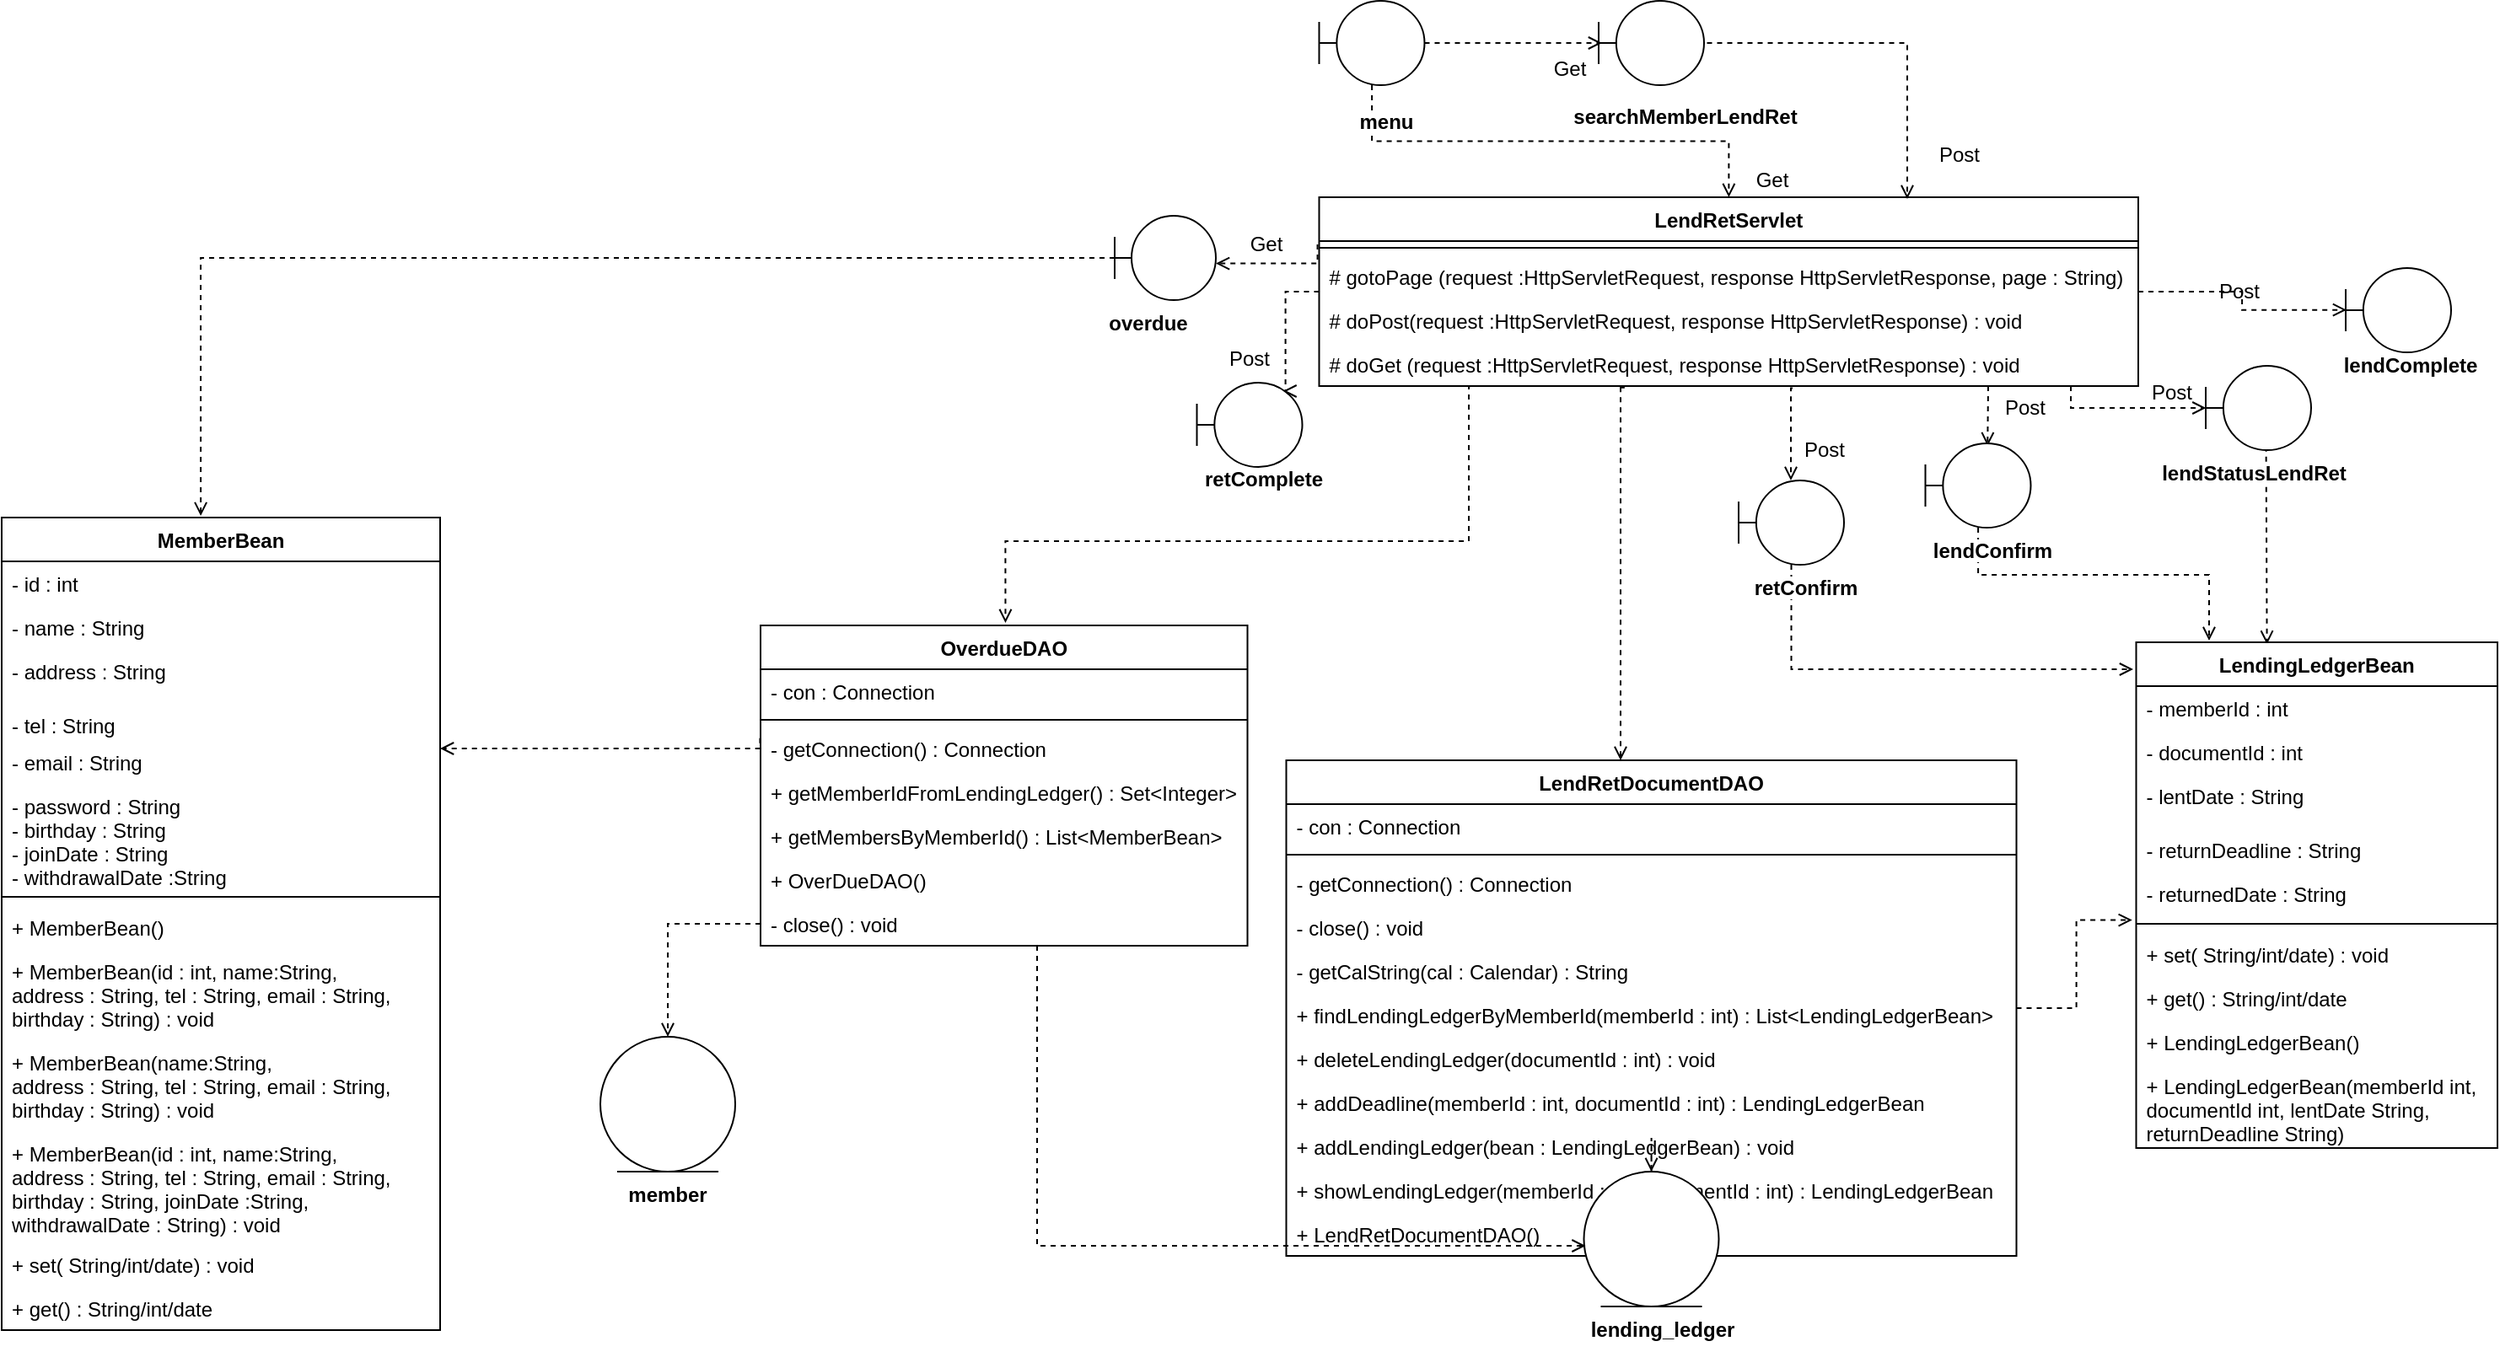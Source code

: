 <mxfile version="14.8.0" type="device"><diagram id="jljUr47RX7gQvEUrJaqU" name="貸出返却延滞"><mxGraphModel dx="1030" dy="465" grid="1" gridSize="10" guides="1" tooltips="1" connect="1" arrows="1" fold="1" page="1" pageScale="1" pageWidth="827" pageHeight="1169" math="0" shadow="0"><root><mxCell id="0"/><mxCell id="1" parent="0"/><mxCell id="2E9_YAQOwB9Cgq9XMtcW-1" style="edgeStyle=orthogonalEdgeStyle;rounded=0;orthogonalLoop=1;jettySize=auto;html=1;dashed=1;endArrow=open;endFill=0;exitX=0.373;exitY=1.033;exitDx=0;exitDy=0;exitPerimeter=0;" parent="1" source="2E9_YAQOwB9Cgq9XMtcW-12" edge="1"><mxGeometry relative="1" as="geometry"><Array as="points"><mxPoint x="1140" y="447"/><mxPoint x="1140" y="650"/></Array><mxPoint x="1140" y="420" as="sourcePoint"/><mxPoint x="1140" y="670" as="targetPoint"/></mxGeometry></mxCell><mxCell id="2E9_YAQOwB9Cgq9XMtcW-2" style="edgeStyle=orthogonalEdgeStyle;rounded=0;orthogonalLoop=1;jettySize=auto;html=1;dashed=1;endArrow=open;endFill=0;entryX=0.003;entryY=0.496;entryDx=0;entryDy=0;entryPerimeter=0;" parent="1" source="2E9_YAQOwB9Cgq9XMtcW-12" edge="1" target="2E9_YAQOwB9Cgq9XMtcW-28"><mxGeometry relative="1" as="geometry"><mxPoint x="1475" y="461" as="targetPoint"/><Array as="points"><mxPoint x="1407" y="461"/><mxPoint x="1487" y="461"/></Array></mxGeometry></mxCell><mxCell id="2E9_YAQOwB9Cgq9XMtcW-3" style="edgeStyle=orthogonalEdgeStyle;rounded=0;orthogonalLoop=1;jettySize=auto;html=1;entryX=0.59;entryY=0.032;entryDx=0;entryDy=0;entryPerimeter=0;dashed=1;endArrow=open;endFill=0;" parent="1" target="2E9_YAQOwB9Cgq9XMtcW-38" edge="1"><mxGeometry relative="1" as="geometry"><mxPoint x="1358" y="448" as="sourcePoint"/></mxGeometry></mxCell><mxCell id="2E9_YAQOwB9Cgq9XMtcW-4" style="edgeStyle=orthogonalEdgeStyle;rounded=0;orthogonalLoop=1;jettySize=auto;html=1;dashed=1;endArrow=open;endFill=0;entryX=0.816;entryY=0.1;entryDx=0;entryDy=0;entryPerimeter=0;" parent="1" source="2E9_YAQOwB9Cgq9XMtcW-9" target="2E9_YAQOwB9Cgq9XMtcW-54" edge="1"><mxGeometry relative="1" as="geometry"><mxPoint x="940" y="450" as="targetPoint"/></mxGeometry></mxCell><mxCell id="2E9_YAQOwB9Cgq9XMtcW-5" style="edgeStyle=orthogonalEdgeStyle;rounded=0;orthogonalLoop=1;jettySize=auto;html=1;exitX=1;exitY=0.5;exitDx=0;exitDy=0;dashed=1;endArrow=open;endFill=0;entryX=0.008;entryY=0.497;entryDx=0;entryDy=0;entryPerimeter=0;" parent="1" source="2E9_YAQOwB9Cgq9XMtcW-9" target="2E9_YAQOwB9Cgq9XMtcW-43" edge="1"><mxGeometry relative="1" as="geometry"><mxPoint x="1519" y="391" as="targetPoint"/></mxGeometry></mxCell><mxCell id="2E9_YAQOwB9Cgq9XMtcW-6" style="edgeStyle=orthogonalEdgeStyle;rounded=0;orthogonalLoop=1;jettySize=auto;html=1;dashed=1;endArrow=open;endFill=0;exitX=0.578;exitY=1.046;exitDx=0;exitDy=0;exitPerimeter=0;" parent="1" source="2E9_YAQOwB9Cgq9XMtcW-12" target="2E9_YAQOwB9Cgq9XMtcW-41" edge="1"><mxGeometry relative="1" as="geometry"><Array as="points"><mxPoint x="1241" y="460"/><mxPoint x="1241" y="460"/></Array></mxGeometry></mxCell><mxCell id="2E9_YAQOwB9Cgq9XMtcW-7" style="edgeStyle=orthogonalEdgeStyle;rounded=0;orthogonalLoop=1;jettySize=auto;html=1;dashed=1;endArrow=open;endFill=0;exitX=-0.002;exitY=0.25;exitDx=0;exitDy=0;exitPerimeter=0;entryX=1;entryY=0.566;entryDx=0;entryDy=0;entryPerimeter=0;" parent="1" source="2E9_YAQOwB9Cgq9XMtcW-9" target="2E9_YAQOwB9Cgq9XMtcW-57" edge="1"><mxGeometry relative="1" as="geometry"><mxPoint x="890" y="375" as="targetPoint"/><Array as="points"><mxPoint x="900" y="375"/></Array></mxGeometry></mxCell><mxCell id="2E9_YAQOwB9Cgq9XMtcW-8" style="edgeStyle=orthogonalEdgeStyle;rounded=0;orthogonalLoop=1;jettySize=auto;html=1;entryX=0.503;entryY=-0.008;entryDx=0;entryDy=0;entryPerimeter=0;dashed=1;endArrow=open;endFill=0;exitX=0.185;exitY=1.005;exitDx=0;exitDy=0;exitPerimeter=0;" parent="1" source="2E9_YAQOwB9Cgq9XMtcW-12" target="2E9_YAQOwB9Cgq9XMtcW-62" edge="1"><mxGeometry relative="1" as="geometry"><Array as="points"><mxPoint x="1050" y="540"/><mxPoint x="775" y="540"/></Array></mxGeometry></mxCell><mxCell id="2E9_YAQOwB9Cgq9XMtcW-9" value="LendRetServlet" style="swimlane;fontStyle=1;align=center;verticalAlign=top;childLayout=stackLayout;horizontal=1;startSize=26;horizontalStack=0;resizeParent=1;resizeParentMax=0;resizeLast=0;collapsible=1;marginBottom=0;labelBackgroundColor=#ffffff;" parent="1" vertex="1"><mxGeometry x="961.25" y="336" width="485.75" height="112" as="geometry"/></mxCell><mxCell id="2E9_YAQOwB9Cgq9XMtcW-10" value="" style="line;strokeWidth=1;fillColor=none;align=left;verticalAlign=middle;spacingTop=-1;spacingLeft=3;spacingRight=3;rotatable=0;labelPosition=right;points=[];portConstraint=eastwest;" parent="2E9_YAQOwB9Cgq9XMtcW-9" vertex="1"><mxGeometry y="26" width="485.75" height="8" as="geometry"/></mxCell><mxCell id="SW2-uecQ67jGsFe4FcFK-11" value="# gotoPage (request :HttpServletRequest, response HttpServletResponse, page : String) : void" style="text;strokeColor=none;fillColor=none;align=left;verticalAlign=top;spacingLeft=4;spacingRight=4;overflow=hidden;rotatable=0;points=[[0,0.5],[1,0.5]];portConstraint=eastwest;" vertex="1" parent="2E9_YAQOwB9Cgq9XMtcW-9"><mxGeometry y="34" width="485.75" height="26" as="geometry"/></mxCell><mxCell id="2E9_YAQOwB9Cgq9XMtcW-11" value="# doPost(request :HttpServletRequest, response HttpServletResponse) : void" style="text;strokeColor=none;fillColor=none;align=left;verticalAlign=top;spacingLeft=4;spacingRight=4;overflow=hidden;rotatable=0;points=[[0,0.5],[1,0.5]];portConstraint=eastwest;" parent="2E9_YAQOwB9Cgq9XMtcW-9" vertex="1"><mxGeometry y="60" width="485.75" height="26" as="geometry"/></mxCell><mxCell id="2E9_YAQOwB9Cgq9XMtcW-12" value="# doGet (request :HttpServletRequest, response HttpServletResponse) : void" style="text;strokeColor=none;fillColor=none;align=left;verticalAlign=top;spacingLeft=4;spacingRight=4;overflow=hidden;rotatable=0;points=[[0,0.5],[1,0.5]];portConstraint=eastwest;" parent="2E9_YAQOwB9Cgq9XMtcW-9" vertex="1"><mxGeometry y="86" width="485.75" height="26" as="geometry"/></mxCell><mxCell id="2E9_YAQOwB9Cgq9XMtcW-13" style="edgeStyle=orthogonalEdgeStyle;rounded=0;orthogonalLoop=1;jettySize=auto;html=1;dashed=1;endArrow=open;endFill=0;exitX=1.028;exitY=0.5;exitDx=0;exitDy=0;exitPerimeter=0;entryX=0.716;entryY=0.009;entryDx=0;entryDy=0;entryPerimeter=0;" parent="1" source="2E9_YAQOwB9Cgq9XMtcW-14" edge="1" target="2E9_YAQOwB9Cgq9XMtcW-9"><mxGeometry relative="1" as="geometry"><mxPoint x="1310" y="359" as="targetPoint"/><Array as="points"><mxPoint x="1310" y="245"/></Array></mxGeometry></mxCell><mxCell id="2E9_YAQOwB9Cgq9XMtcW-14" value="" style="shape=umlBoundary;whiteSpace=wrap;html=1;labelBackgroundColor=#ffffff;" parent="1" vertex="1"><mxGeometry x="1127" y="219.5" width="62.5" height="50" as="geometry"/></mxCell><mxCell id="2E9_YAQOwB9Cgq9XMtcW-15" style="edgeStyle=orthogonalEdgeStyle;rounded=0;orthogonalLoop=1;jettySize=auto;html=1;entryX=-0.011;entryY=1.106;entryDx=0;entryDy=0;entryPerimeter=0;dashed=1;endArrow=open;endFill=0;" parent="1" source="2E9_YAQOwB9Cgq9XMtcW-17" target="2E9_YAQOwB9Cgq9XMtcW-50" edge="1"><mxGeometry relative="1" as="geometry"/></mxCell><mxCell id="2E9_YAQOwB9Cgq9XMtcW-16" style="edgeStyle=orthogonalEdgeStyle;rounded=0;orthogonalLoop=1;jettySize=auto;html=1;dashed=1;endArrow=open;endFill=0;" parent="1" source="2E9_YAQOwB9Cgq9XMtcW-17" target="2E9_YAQOwB9Cgq9XMtcW-25" edge="1"><mxGeometry relative="1" as="geometry"/></mxCell><mxCell id="2E9_YAQOwB9Cgq9XMtcW-17" value="LendRetDocumentDAO" style="swimlane;fontStyle=1;align=center;verticalAlign=top;childLayout=stackLayout;horizontal=1;startSize=26;horizontalStack=0;resizeParent=1;resizeParentMax=0;resizeLast=0;collapsible=1;marginBottom=0;labelBackgroundColor=#ffffff;" parent="1" vertex="1"><mxGeometry x="941.75" y="670" width="433" height="294" as="geometry"/></mxCell><mxCell id="2E9_YAQOwB9Cgq9XMtcW-18" value="- con : Connection " style="text;strokeColor=none;fillColor=none;align=left;verticalAlign=top;spacingLeft=4;spacingRight=4;overflow=hidden;rotatable=0;points=[[0,0.5],[1,0.5]];portConstraint=eastwest;" parent="2E9_YAQOwB9Cgq9XMtcW-17" vertex="1"><mxGeometry y="26" width="433" height="26" as="geometry"/></mxCell><mxCell id="2E9_YAQOwB9Cgq9XMtcW-19" value="" style="line;strokeWidth=1;fillColor=none;align=left;verticalAlign=middle;spacingTop=-1;spacingLeft=3;spacingRight=3;rotatable=0;labelPosition=right;points=[];portConstraint=eastwest;" parent="2E9_YAQOwB9Cgq9XMtcW-17" vertex="1"><mxGeometry y="52" width="433" height="8" as="geometry"/></mxCell><mxCell id="2E9_YAQOwB9Cgq9XMtcW-20" value="- getConnection() : Connection" style="text;strokeColor=none;fillColor=none;align=left;verticalAlign=top;spacingLeft=4;spacingRight=4;overflow=hidden;rotatable=0;points=[[0,0.5],[1,0.5]];portConstraint=eastwest;" parent="2E9_YAQOwB9Cgq9XMtcW-17" vertex="1"><mxGeometry y="60" width="433" height="26" as="geometry"/></mxCell><mxCell id="SW2-uecQ67jGsFe4FcFK-9" value="- close() : void" style="text;strokeColor=none;fillColor=none;align=left;verticalAlign=top;spacingLeft=4;spacingRight=4;overflow=hidden;rotatable=0;points=[[0,0.5],[1,0.5]];portConstraint=eastwest;" vertex="1" parent="2E9_YAQOwB9Cgq9XMtcW-17"><mxGeometry y="86" width="433" height="26" as="geometry"/></mxCell><mxCell id="SW2-uecQ67jGsFe4FcFK-10" value="- getCalString(cal : Calendar) : String" style="text;strokeColor=none;fillColor=none;align=left;verticalAlign=top;spacingLeft=4;spacingRight=4;overflow=hidden;rotatable=0;points=[[0,0.5],[1,0.5]];portConstraint=eastwest;" vertex="1" parent="2E9_YAQOwB9Cgq9XMtcW-17"><mxGeometry y="112" width="433" height="26" as="geometry"/></mxCell><mxCell id="2E9_YAQOwB9Cgq9XMtcW-21" value="+ findLendingLedgerByMemberId(memberId : int) : List&lt;LendingLedgerBean&gt;" style="text;strokeColor=none;fillColor=none;align=left;verticalAlign=top;spacingLeft=4;spacingRight=4;overflow=hidden;rotatable=0;points=[[0,0.5],[1,0.5]];portConstraint=eastwest;" parent="2E9_YAQOwB9Cgq9XMtcW-17" vertex="1"><mxGeometry y="138" width="433" height="26" as="geometry"/></mxCell><mxCell id="2E9_YAQOwB9Cgq9XMtcW-22" value="+ deleteLendingLedger(documentId : int) : void" style="text;strokeColor=none;fillColor=none;align=left;verticalAlign=top;spacingLeft=4;spacingRight=4;overflow=hidden;rotatable=0;points=[[0,0.5],[1,0.5]];portConstraint=eastwest;" parent="2E9_YAQOwB9Cgq9XMtcW-17" vertex="1"><mxGeometry y="164" width="433" height="26" as="geometry"/></mxCell><mxCell id="SW2-uecQ67jGsFe4FcFK-7" value="+ addDeadline(memberId : int, documentId : int) : LendingLedgerBean" style="text;strokeColor=none;fillColor=none;align=left;verticalAlign=top;spacingLeft=4;spacingRight=4;overflow=hidden;rotatable=0;points=[[0,0.5],[1,0.5]];portConstraint=eastwest;" vertex="1" parent="2E9_YAQOwB9Cgq9XMtcW-17"><mxGeometry y="190" width="433" height="26" as="geometry"/></mxCell><mxCell id="2E9_YAQOwB9Cgq9XMtcW-23" value="+ addLendingLedger(bean : LendingLedgerBean) : void" style="text;strokeColor=none;fillColor=none;align=left;verticalAlign=top;spacingLeft=4;spacingRight=4;overflow=hidden;rotatable=0;points=[[0,0.5],[1,0.5]];portConstraint=eastwest;" parent="2E9_YAQOwB9Cgq9XMtcW-17" vertex="1"><mxGeometry y="216" width="433" height="26" as="geometry"/></mxCell><mxCell id="SW2-uecQ67jGsFe4FcFK-8" value="+ showLendingLedger(memberId : int, documentId : int) : LendingLedgerBean" style="text;strokeColor=none;fillColor=none;align=left;verticalAlign=top;spacingLeft=4;spacingRight=4;overflow=hidden;rotatable=0;points=[[0,0.5],[1,0.5]];portConstraint=eastwest;" vertex="1" parent="2E9_YAQOwB9Cgq9XMtcW-17"><mxGeometry y="242" width="433" height="26" as="geometry"/></mxCell><mxCell id="2E9_YAQOwB9Cgq9XMtcW-24" value="+ LendRetDocumentDAO()" style="text;strokeColor=none;fillColor=none;align=left;verticalAlign=top;spacingLeft=4;spacingRight=4;overflow=hidden;rotatable=0;points=[[0,0.5],[1,0.5]];portConstraint=eastwest;" parent="2E9_YAQOwB9Cgq9XMtcW-17" vertex="1"><mxGeometry y="268" width="433" height="26" as="geometry"/></mxCell><mxCell id="2E9_YAQOwB9Cgq9XMtcW-25" value="" style="ellipse;shape=umlEntity;whiteSpace=wrap;html=1;labelBackgroundColor=#ffffff;" parent="1" vertex="1"><mxGeometry x="1118.25" y="914" width="80" height="80" as="geometry"/></mxCell><mxCell id="2E9_YAQOwB9Cgq9XMtcW-26" value="searchMemberLendRet" style="text;align=center;fontStyle=1;verticalAlign=middle;spacingLeft=3;spacingRight=3;strokeColor=none;rotatable=0;points=[[0,0.5],[1,0.5]];portConstraint=eastwest;labelBackgroundColor=#ffffff;" parent="1" vertex="1"><mxGeometry x="1110" y="274.5" width="137" height="26" as="geometry"/></mxCell><mxCell id="2E9_YAQOwB9Cgq9XMtcW-27" style="edgeStyle=orthogonalEdgeStyle;rounded=0;orthogonalLoop=1;jettySize=auto;html=1;entryX=0.362;entryY=0.004;entryDx=0;entryDy=0;entryPerimeter=0;dashed=1;endArrow=open;endFill=0;exitX=0.572;exitY=1.003;exitDx=0;exitDy=0;exitPerimeter=0;" parent="1" source="2E9_YAQOwB9Cgq9XMtcW-28" target="2E9_YAQOwB9Cgq9XMtcW-45" edge="1"><mxGeometry relative="1" as="geometry"><Array as="points"><mxPoint x="1523" y="485"/><mxPoint x="1523" y="485"/></Array></mxGeometry></mxCell><mxCell id="2E9_YAQOwB9Cgq9XMtcW-28" value="" style="shape=umlBoundary;whiteSpace=wrap;html=1;labelBackgroundColor=#ffffff;" parent="1" vertex="1"><mxGeometry x="1487" y="436" width="62.5" height="50" as="geometry"/></mxCell><mxCell id="2E9_YAQOwB9Cgq9XMtcW-29" value="lendStatusLendRet" style="text;align=center;fontStyle=1;verticalAlign=middle;spacingLeft=3;spacingRight=3;strokeColor=none;rotatable=0;points=[[0,0.5],[1,0.5]];portConstraint=eastwest;labelBackgroundColor=#ffffff;" parent="1" vertex="1"><mxGeometry x="1475.75" y="486" width="80" height="26" as="geometry"/></mxCell><mxCell id="2E9_YAQOwB9Cgq9XMtcW-30" value="lending_ledger" style="text;align=center;fontStyle=1;verticalAlign=middle;spacingLeft=3;spacingRight=3;strokeColor=none;rotatable=0;points=[[0,0.5],[1,0.5]];portConstraint=eastwest;labelBackgroundColor=#ffffff;" parent="1" vertex="1"><mxGeometry x="1110" y="994" width="110" height="26" as="geometry"/></mxCell><mxCell id="2E9_YAQOwB9Cgq9XMtcW-31" value="" style="ellipse;shape=umlEntity;whiteSpace=wrap;html=1;labelBackgroundColor=#ffffff;" parent="1" vertex="1"><mxGeometry x="535" y="834" width="80" height="80" as="geometry"/></mxCell><mxCell id="2E9_YAQOwB9Cgq9XMtcW-32" value="member" style="text;align=center;fontStyle=1;verticalAlign=middle;spacingLeft=3;spacingRight=3;strokeColor=none;rotatable=0;points=[[0,0.5],[1,0.5]];portConstraint=eastwest;labelBackgroundColor=#ffffff;" parent="1" vertex="1"><mxGeometry x="520" y="914" width="110" height="26" as="geometry"/></mxCell><mxCell id="2E9_YAQOwB9Cgq9XMtcW-33" value="" style="edgeStyle=orthogonalEdgeStyle;rounded=0;orthogonalLoop=1;jettySize=auto;html=1;dashed=1;endArrow=open;endFill=0;" parent="1" source="2E9_YAQOwB9Cgq9XMtcW-35" target="2E9_YAQOwB9Cgq9XMtcW-9" edge="1"><mxGeometry relative="1" as="geometry"><mxPoint x="906" y="287" as="targetPoint"/></mxGeometry></mxCell><mxCell id="2E9_YAQOwB9Cgq9XMtcW-34" style="edgeStyle=orthogonalEdgeStyle;rounded=0;orthogonalLoop=1;jettySize=auto;html=1;entryX=0.032;entryY=0.5;entryDx=0;entryDy=0;entryPerimeter=0;dashed=1;endArrow=open;endFill=0;" parent="1" source="2E9_YAQOwB9Cgq9XMtcW-35" target="2E9_YAQOwB9Cgq9XMtcW-14" edge="1"><mxGeometry relative="1" as="geometry"/></mxCell><mxCell id="2E9_YAQOwB9Cgq9XMtcW-35" value="" style="shape=umlBoundary;whiteSpace=wrap;html=1;labelBackgroundColor=#ffffff;" parent="1" vertex="1"><mxGeometry x="961.25" y="219.5" width="62.5" height="50" as="geometry"/></mxCell><mxCell id="2E9_YAQOwB9Cgq9XMtcW-36" value="menu" style="text;align=center;fontStyle=1;verticalAlign=middle;spacingLeft=3;spacingRight=3;strokeColor=none;rotatable=0;points=[[0,0.5],[1,0.5]];portConstraint=eastwest;labelBackgroundColor=#ffffff;" parent="1" vertex="1"><mxGeometry x="961.25" y="277.5" width="80" height="26" as="geometry"/></mxCell><mxCell id="2E9_YAQOwB9Cgq9XMtcW-37" style="edgeStyle=orthogonalEdgeStyle;rounded=0;orthogonalLoop=1;jettySize=auto;html=1;dashed=1;endArrow=open;endFill=0;" parent="1" source="2E9_YAQOwB9Cgq9XMtcW-38" edge="1"><mxGeometry relative="1" as="geometry"><Array as="points"><mxPoint x="1352" y="560"/><mxPoint x="1489" y="560"/></Array><mxPoint x="1489" y="599" as="targetPoint"/></mxGeometry></mxCell><mxCell id="2E9_YAQOwB9Cgq9XMtcW-38" value="" style="shape=umlBoundary;whiteSpace=wrap;html=1;labelBackgroundColor=#ffffff;" parent="1" vertex="1"><mxGeometry x="1320.75" y="482" width="62.5" height="50" as="geometry"/></mxCell><mxCell id="2E9_YAQOwB9Cgq9XMtcW-39" value="lendConfirm" style="text;align=center;fontStyle=1;verticalAlign=middle;spacingLeft=3;spacingRight=3;strokeColor=none;rotatable=0;points=[[0,0.5],[1,0.5]];portConstraint=eastwest;labelBackgroundColor=#ffffff;" parent="1" vertex="1"><mxGeometry x="1275.75" y="532" width="170" height="26" as="geometry"/></mxCell><mxCell id="2E9_YAQOwB9Cgq9XMtcW-40" style="edgeStyle=orthogonalEdgeStyle;rounded=0;orthogonalLoop=1;jettySize=auto;html=1;dashed=1;endArrow=open;endFill=0;" parent="1" source="2E9_YAQOwB9Cgq9XMtcW-41" edge="1"><mxGeometry relative="1" as="geometry"><Array as="points"><mxPoint x="1241" y="616"/></Array><mxPoint x="1444" y="616" as="targetPoint"/></mxGeometry></mxCell><mxCell id="2E9_YAQOwB9Cgq9XMtcW-41" value="" style="shape=umlBoundary;whiteSpace=wrap;html=1;labelBackgroundColor=#ffffff;" parent="1" vertex="1"><mxGeometry x="1210" y="504" width="62.5" height="50" as="geometry"/></mxCell><mxCell id="2E9_YAQOwB9Cgq9XMtcW-42" value="retConfirm" style="text;align=center;fontStyle=1;verticalAlign=middle;spacingLeft=3;spacingRight=3;strokeColor=none;rotatable=0;points=[[0,0.5],[1,0.5]];portConstraint=eastwest;labelBackgroundColor=#ffffff;" parent="1" vertex="1"><mxGeometry x="1210" y="554" width="80" height="26" as="geometry"/></mxCell><mxCell id="2E9_YAQOwB9Cgq9XMtcW-43" value="" style="shape=umlBoundary;whiteSpace=wrap;html=1;labelBackgroundColor=#ffffff;" parent="1" vertex="1"><mxGeometry x="1570" y="378" width="62.5" height="50" as="geometry"/></mxCell><mxCell id="2E9_YAQOwB9Cgq9XMtcW-44" value="lendComplete" style="text;align=center;fontStyle=1;verticalAlign=middle;spacingLeft=3;spacingRight=3;strokeColor=none;rotatable=0;points=[[0,0.5],[1,0.5]];portConstraint=eastwest;labelBackgroundColor=#ffffff;" parent="1" vertex="1"><mxGeometry x="1560" y="422" width="97" height="26" as="geometry"/></mxCell><mxCell id="2E9_YAQOwB9Cgq9XMtcW-45" value="LendingLedgerBean" style="swimlane;fontStyle=1;align=center;verticalAlign=top;childLayout=stackLayout;horizontal=1;startSize=26;horizontalStack=0;resizeParent=1;resizeParentMax=0;resizeLast=0;collapsible=1;marginBottom=0;labelBackgroundColor=#ffffff;" parent="1" vertex="1"><mxGeometry x="1445.75" y="600" width="214.25" height="300" as="geometry"/></mxCell><mxCell id="2E9_YAQOwB9Cgq9XMtcW-46" value="- memberId : int" style="text;strokeColor=none;fillColor=none;align=left;verticalAlign=top;spacingLeft=4;spacingRight=4;overflow=hidden;rotatable=0;points=[[0,0.5],[1,0.5]];portConstraint=eastwest;" parent="2E9_YAQOwB9Cgq9XMtcW-45" vertex="1"><mxGeometry y="26" width="214.25" height="26" as="geometry"/></mxCell><mxCell id="2E9_YAQOwB9Cgq9XMtcW-47" value="- documentId : int" style="text;strokeColor=none;fillColor=none;align=left;verticalAlign=top;spacingLeft=4;spacingRight=4;overflow=hidden;rotatable=0;points=[[0,0.5],[1,0.5]];portConstraint=eastwest;" parent="2E9_YAQOwB9Cgq9XMtcW-45" vertex="1"><mxGeometry y="52" width="214.25" height="26" as="geometry"/></mxCell><mxCell id="2E9_YAQOwB9Cgq9XMtcW-48" value="- lentDate : String" style="text;strokeColor=none;fillColor=none;align=left;verticalAlign=top;spacingLeft=4;spacingRight=4;overflow=hidden;rotatable=0;points=[[0,0.5],[1,0.5]];portConstraint=eastwest;" parent="2E9_YAQOwB9Cgq9XMtcW-45" vertex="1"><mxGeometry y="78" width="214.25" height="32" as="geometry"/></mxCell><mxCell id="2E9_YAQOwB9Cgq9XMtcW-49" value="- returnDeadline : String" style="text;strokeColor=none;fillColor=none;align=left;verticalAlign=top;spacingLeft=4;spacingRight=4;overflow=hidden;rotatable=0;points=[[0,0.5],[1,0.5]];portConstraint=eastwest;" parent="2E9_YAQOwB9Cgq9XMtcW-45" vertex="1"><mxGeometry y="110" width="214.25" height="26" as="geometry"/></mxCell><mxCell id="2E9_YAQOwB9Cgq9XMtcW-50" value="- returnedDate : String" style="text;strokeColor=none;fillColor=none;align=left;verticalAlign=top;spacingLeft=4;spacingRight=4;overflow=hidden;rotatable=0;points=[[0,0.5],[1,0.5]];portConstraint=eastwest;" parent="2E9_YAQOwB9Cgq9XMtcW-45" vertex="1"><mxGeometry y="136" width="214.25" height="26" as="geometry"/></mxCell><mxCell id="2E9_YAQOwB9Cgq9XMtcW-51" value="" style="line;strokeWidth=1;fillColor=none;align=left;verticalAlign=middle;spacingTop=-1;spacingLeft=3;spacingRight=3;rotatable=0;labelPosition=right;points=[];portConstraint=eastwest;" parent="2E9_YAQOwB9Cgq9XMtcW-45" vertex="1"><mxGeometry y="162" width="214.25" height="10" as="geometry"/></mxCell><mxCell id="2E9_YAQOwB9Cgq9XMtcW-52" value="+ set( String/int/date) : void" style="text;strokeColor=none;fillColor=none;align=left;verticalAlign=top;spacingLeft=4;spacingRight=4;overflow=hidden;rotatable=0;points=[[0,0.5],[1,0.5]];portConstraint=eastwest;" parent="2E9_YAQOwB9Cgq9XMtcW-45" vertex="1"><mxGeometry y="172" width="214.25" height="26" as="geometry"/></mxCell><mxCell id="2E9_YAQOwB9Cgq9XMtcW-53" value="+ get() : String/int/date" style="text;strokeColor=none;fillColor=none;align=left;verticalAlign=top;spacingLeft=4;spacingRight=4;overflow=hidden;rotatable=0;points=[[0,0.5],[1,0.5]];portConstraint=eastwest;" parent="2E9_YAQOwB9Cgq9XMtcW-45" vertex="1"><mxGeometry y="198" width="214.25" height="26" as="geometry"/></mxCell><mxCell id="SW2-uecQ67jGsFe4FcFK-4" value="+ LendingLedgerBean()" style="text;strokeColor=none;fillColor=none;align=left;verticalAlign=top;spacingLeft=4;spacingRight=4;overflow=hidden;rotatable=0;points=[[0,0.5],[1,0.5]];portConstraint=eastwest;" vertex="1" parent="2E9_YAQOwB9Cgq9XMtcW-45"><mxGeometry y="224" width="214.25" height="26" as="geometry"/></mxCell><mxCell id="SW2-uecQ67jGsFe4FcFK-5" value="+ LendingLedgerBean(memberId int,&#10;documentId int, lentDate String, &#10;returnDeadline String)" style="text;strokeColor=none;fillColor=none;align=left;verticalAlign=top;spacingLeft=4;spacingRight=4;overflow=hidden;rotatable=0;points=[[0,0.5],[1,0.5]];portConstraint=eastwest;" vertex="1" parent="2E9_YAQOwB9Cgq9XMtcW-45"><mxGeometry y="250" width="214.25" height="50" as="geometry"/></mxCell><mxCell id="2E9_YAQOwB9Cgq9XMtcW-54" value="" style="shape=umlBoundary;whiteSpace=wrap;html=1;labelBackgroundColor=#ffffff;" parent="1" vertex="1"><mxGeometry x="888.75" y="446" width="62.5" height="50" as="geometry"/></mxCell><mxCell id="2E9_YAQOwB9Cgq9XMtcW-55" value="retComplete" style="text;align=center;fontStyle=1;verticalAlign=middle;spacingLeft=3;spacingRight=3;strokeColor=none;rotatable=0;points=[[0,0.5],[1,0.5]];portConstraint=eastwest;labelBackgroundColor=#ffffff;" parent="1" vertex="1"><mxGeometry x="880" y="493" width="97" height="19" as="geometry"/></mxCell><mxCell id="2E9_YAQOwB9Cgq9XMtcW-56" style="edgeStyle=orthogonalEdgeStyle;rounded=0;orthogonalLoop=1;jettySize=auto;html=1;dashed=1;endArrow=open;endFill=0;entryX=0.454;entryY=-0.002;entryDx=0;entryDy=0;entryPerimeter=0;" parent="1" source="2E9_YAQOwB9Cgq9XMtcW-57" target="2E9_YAQOwB9Cgq9XMtcW-69" edge="1"><mxGeometry relative="1" as="geometry"><mxPoint x="455.0" y="540" as="targetPoint"/></mxGeometry></mxCell><mxCell id="2E9_YAQOwB9Cgq9XMtcW-57" value="" style="shape=umlBoundary;whiteSpace=wrap;html=1;labelBackgroundColor=#ffffff;" parent="1" vertex="1"><mxGeometry x="840" y="347" width="60" height="50" as="geometry"/></mxCell><mxCell id="2E9_YAQOwB9Cgq9XMtcW-58" value="overdue" style="text;align=center;fontStyle=1;verticalAlign=middle;spacingLeft=3;spacingRight=3;strokeColor=none;rotatable=0;points=[[0,0.5],[1,0.5]];portConstraint=eastwest;labelBackgroundColor=#ffffff;" parent="1" vertex="1"><mxGeometry x="820" y="397" width="80" height="26" as="geometry"/></mxCell><mxCell id="2E9_YAQOwB9Cgq9XMtcW-59" style="edgeStyle=orthogonalEdgeStyle;rounded=0;orthogonalLoop=1;jettySize=auto;html=1;entryX=0.013;entryY=0.55;entryDx=0;entryDy=0;entryPerimeter=0;dashed=1;endArrow=open;endFill=0;" parent="1" source="2E9_YAQOwB9Cgq9XMtcW-62" target="2E9_YAQOwB9Cgq9XMtcW-25" edge="1"><mxGeometry relative="1" as="geometry"><Array as="points"><mxPoint x="794" y="958"/></Array></mxGeometry></mxCell><mxCell id="2E9_YAQOwB9Cgq9XMtcW-60" style="edgeStyle=orthogonalEdgeStyle;rounded=0;orthogonalLoop=1;jettySize=auto;html=1;dashed=1;endArrow=open;endFill=0;exitX=-0.001;exitY=0.264;exitDx=0;exitDy=0;exitPerimeter=0;" parent="1" source="2E9_YAQOwB9Cgq9XMtcW-65" target="2E9_YAQOwB9Cgq9XMtcW-74" edge="1"><mxGeometry relative="1" as="geometry"><mxPoint x="535.64" y="662.606" as="targetPoint"/><Array as="points"><mxPoint x="630" y="663"/></Array></mxGeometry></mxCell><mxCell id="2E9_YAQOwB9Cgq9XMtcW-61" style="edgeStyle=orthogonalEdgeStyle;rounded=0;orthogonalLoop=1;jettySize=auto;html=1;dashed=1;endArrow=open;endFill=0;exitX=0;exitY=0.5;exitDx=0;exitDy=0;" parent="1" source="SW2-uecQ67jGsFe4FcFK-6" target="2E9_YAQOwB9Cgq9XMtcW-31" edge="1"><mxGeometry relative="1" as="geometry"/></mxCell><mxCell id="2E9_YAQOwB9Cgq9XMtcW-62" value="OverdueDAO" style="swimlane;fontStyle=1;align=center;verticalAlign=top;childLayout=stackLayout;horizontal=1;startSize=26;horizontalStack=0;resizeParent=1;resizeParentMax=0;resizeLast=0;collapsible=1;marginBottom=0;labelBackgroundColor=#ffffff;" parent="1" vertex="1"><mxGeometry x="630" y="590" width="288.75" height="190" as="geometry"/></mxCell><mxCell id="2E9_YAQOwB9Cgq9XMtcW-63" value="- con : Connection " style="text;strokeColor=none;fillColor=none;align=left;verticalAlign=top;spacingLeft=4;spacingRight=4;overflow=hidden;rotatable=0;points=[[0,0.5],[1,0.5]];portConstraint=eastwest;" parent="2E9_YAQOwB9Cgq9XMtcW-62" vertex="1"><mxGeometry y="26" width="288.75" height="26" as="geometry"/></mxCell><mxCell id="2E9_YAQOwB9Cgq9XMtcW-64" value="" style="line;strokeWidth=1;fillColor=none;align=left;verticalAlign=middle;spacingTop=-1;spacingLeft=3;spacingRight=3;rotatable=0;labelPosition=right;points=[];portConstraint=eastwest;" parent="2E9_YAQOwB9Cgq9XMtcW-62" vertex="1"><mxGeometry y="52" width="288.75" height="8" as="geometry"/></mxCell><mxCell id="2E9_YAQOwB9Cgq9XMtcW-65" value="- getConnection() : Connection" style="text;strokeColor=none;fillColor=none;align=left;verticalAlign=top;spacingLeft=4;spacingRight=4;overflow=hidden;rotatable=0;points=[[0,0.5],[1,0.5]];portConstraint=eastwest;" parent="2E9_YAQOwB9Cgq9XMtcW-62" vertex="1"><mxGeometry y="60" width="288.75" height="26" as="geometry"/></mxCell><mxCell id="2E9_YAQOwB9Cgq9XMtcW-66" value="+ getMemberIdFromLendingLedger() : Set&lt;Integer&gt;" style="text;strokeColor=none;fillColor=none;align=left;verticalAlign=top;spacingLeft=4;spacingRight=4;overflow=hidden;rotatable=0;points=[[0,0.5],[1,0.5]];portConstraint=eastwest;" parent="2E9_YAQOwB9Cgq9XMtcW-62" vertex="1"><mxGeometry y="86" width="288.75" height="26" as="geometry"/></mxCell><mxCell id="2E9_YAQOwB9Cgq9XMtcW-67" value="+ getMembersByMemberId() : List&lt;MemberBean&gt;" style="text;strokeColor=none;fillColor=none;align=left;verticalAlign=top;spacingLeft=4;spacingRight=4;overflow=hidden;rotatable=0;points=[[0,0.5],[1,0.5]];portConstraint=eastwest;" parent="2E9_YAQOwB9Cgq9XMtcW-62" vertex="1"><mxGeometry y="112" width="288.75" height="26" as="geometry"/></mxCell><mxCell id="2E9_YAQOwB9Cgq9XMtcW-68" value="+ OverDueDAO()" style="text;strokeColor=none;fillColor=none;align=left;verticalAlign=top;spacingLeft=4;spacingRight=4;overflow=hidden;rotatable=0;points=[[0,0.5],[1,0.5]];portConstraint=eastwest;" parent="2E9_YAQOwB9Cgq9XMtcW-62" vertex="1"><mxGeometry y="138" width="288.75" height="26" as="geometry"/></mxCell><mxCell id="SW2-uecQ67jGsFe4FcFK-6" value="- close() : void" style="text;strokeColor=none;fillColor=none;align=left;verticalAlign=top;spacingLeft=4;spacingRight=4;overflow=hidden;rotatable=0;points=[[0,0.5],[1,0.5]];portConstraint=eastwest;" vertex="1" parent="2E9_YAQOwB9Cgq9XMtcW-62"><mxGeometry y="164" width="288.75" height="26" as="geometry"/></mxCell><mxCell id="2E9_YAQOwB9Cgq9XMtcW-69" value="MemberBean" style="swimlane;fontStyle=1;align=center;verticalAlign=top;childLayout=stackLayout;horizontal=1;startSize=26;horizontalStack=0;resizeParent=1;resizeParentMax=0;resizeLast=0;collapsible=1;marginBottom=0;labelBackgroundColor=#ffffff;" parent="1" vertex="1"><mxGeometry x="180" y="526" width="260" height="482" as="geometry"/></mxCell><mxCell id="2E9_YAQOwB9Cgq9XMtcW-70" value="- id : int" style="text;strokeColor=none;fillColor=none;align=left;verticalAlign=top;spacingLeft=4;spacingRight=4;overflow=hidden;rotatable=0;points=[[0,0.5],[1,0.5]];portConstraint=eastwest;" parent="2E9_YAQOwB9Cgq9XMtcW-69" vertex="1"><mxGeometry y="26" width="260" height="26" as="geometry"/></mxCell><mxCell id="2E9_YAQOwB9Cgq9XMtcW-71" value="- name : String" style="text;strokeColor=none;fillColor=none;align=left;verticalAlign=top;spacingLeft=4;spacingRight=4;overflow=hidden;rotatable=0;points=[[0,0.5],[1,0.5]];portConstraint=eastwest;" parent="2E9_YAQOwB9Cgq9XMtcW-69" vertex="1"><mxGeometry y="52" width="260" height="26" as="geometry"/></mxCell><mxCell id="2E9_YAQOwB9Cgq9XMtcW-72" value="- address : String" style="text;strokeColor=none;fillColor=none;align=left;verticalAlign=top;spacingLeft=4;spacingRight=4;overflow=hidden;rotatable=0;points=[[0,0.5],[1,0.5]];portConstraint=eastwest;" parent="2E9_YAQOwB9Cgq9XMtcW-69" vertex="1"><mxGeometry y="78" width="260" height="32" as="geometry"/></mxCell><mxCell id="2E9_YAQOwB9Cgq9XMtcW-73" value="- tel : String" style="text;strokeColor=none;fillColor=none;align=left;verticalAlign=top;spacingLeft=4;spacingRight=4;overflow=hidden;rotatable=0;points=[[0,0.5],[1,0.5]];portConstraint=eastwest;" parent="2E9_YAQOwB9Cgq9XMtcW-69" vertex="1"><mxGeometry y="110" width="260" height="22" as="geometry"/></mxCell><mxCell id="2E9_YAQOwB9Cgq9XMtcW-74" value="- email : String" style="text;strokeColor=none;fillColor=none;align=left;verticalAlign=top;spacingLeft=4;spacingRight=4;overflow=hidden;rotatable=0;points=[[0,0.5],[1,0.5]];portConstraint=eastwest;" parent="2E9_YAQOwB9Cgq9XMtcW-69" vertex="1"><mxGeometry y="132" width="260" height="26" as="geometry"/></mxCell><mxCell id="2E9_YAQOwB9Cgq9XMtcW-75" value="- password : String&#10;- birthday : String&#10;- joinDate : String&#10;- withdrawalDate :String" style="text;strokeColor=none;fillColor=none;align=left;verticalAlign=top;spacingLeft=4;spacingRight=4;overflow=hidden;rotatable=0;points=[[0,0.5],[1,0.5]];portConstraint=eastwest;" parent="2E9_YAQOwB9Cgq9XMtcW-69" vertex="1"><mxGeometry y="158" width="260" height="62" as="geometry"/></mxCell><mxCell id="2E9_YAQOwB9Cgq9XMtcW-76" value="" style="line;strokeWidth=1;fillColor=none;align=left;verticalAlign=middle;spacingTop=-1;spacingLeft=3;spacingRight=3;rotatable=0;labelPosition=right;points=[];portConstraint=eastwest;" parent="2E9_YAQOwB9Cgq9XMtcW-69" vertex="1"><mxGeometry y="220" width="260" height="10" as="geometry"/></mxCell><mxCell id="2E9_YAQOwB9Cgq9XMtcW-77" value="+ MemberBean()" style="text;strokeColor=none;fillColor=none;align=left;verticalAlign=top;spacingLeft=4;spacingRight=4;overflow=hidden;rotatable=0;points=[[0,0.5],[1,0.5]];portConstraint=eastwest;" parent="2E9_YAQOwB9Cgq9XMtcW-69" vertex="1"><mxGeometry y="230" width="260" height="26" as="geometry"/></mxCell><mxCell id="SW2-uecQ67jGsFe4FcFK-1" value="+ MemberBean(id : int, name:String,&#10;address : String, tel : String, email : String, &#10;birthday : String) : void" style="text;strokeColor=none;fillColor=none;align=left;verticalAlign=top;spacingLeft=4;spacingRight=4;overflow=hidden;rotatable=0;points=[[0,0.5],[1,0.5]];portConstraint=eastwest;" vertex="1" parent="2E9_YAQOwB9Cgq9XMtcW-69"><mxGeometry y="256" width="260" height="54" as="geometry"/></mxCell><mxCell id="SW2-uecQ67jGsFe4FcFK-3" value="+ MemberBean(name:String,&#10;address : String, tel : String, email : String, &#10;birthday : String) : void" style="text;strokeColor=none;fillColor=none;align=left;verticalAlign=top;spacingLeft=4;spacingRight=4;overflow=hidden;rotatable=0;points=[[0,0.5],[1,0.5]];portConstraint=eastwest;" vertex="1" parent="2E9_YAQOwB9Cgq9XMtcW-69"><mxGeometry y="310" width="260" height="54" as="geometry"/></mxCell><mxCell id="SW2-uecQ67jGsFe4FcFK-2" value="+ MemberBean(id : int, name:String,&#10;address : String, tel : String, email : String, &#10;birthday : String, joinDate :String,&#10;withdrawalDate : String) : void" style="text;strokeColor=none;fillColor=none;align=left;verticalAlign=top;spacingLeft=4;spacingRight=4;overflow=hidden;rotatable=0;points=[[0,0.5],[1,0.5]];portConstraint=eastwest;" vertex="1" parent="2E9_YAQOwB9Cgq9XMtcW-69"><mxGeometry y="364" width="260" height="66" as="geometry"/></mxCell><mxCell id="2E9_YAQOwB9Cgq9XMtcW-78" value="+ set( String/int/date) : void" style="text;strokeColor=none;fillColor=none;align=left;verticalAlign=top;spacingLeft=4;spacingRight=4;overflow=hidden;rotatable=0;points=[[0,0.5],[1,0.5]];portConstraint=eastwest;" parent="2E9_YAQOwB9Cgq9XMtcW-69" vertex="1"><mxGeometry y="430" width="260" height="26" as="geometry"/></mxCell><mxCell id="2E9_YAQOwB9Cgq9XMtcW-79" value="+ get() : String/int/date" style="text;strokeColor=none;fillColor=none;align=left;verticalAlign=top;spacingLeft=4;spacingRight=4;overflow=hidden;rotatable=0;points=[[0,0.5],[1,0.5]];portConstraint=eastwest;" parent="2E9_YAQOwB9Cgq9XMtcW-69" vertex="1"><mxGeometry y="456" width="260" height="26" as="geometry"/></mxCell><mxCell id="2E9_YAQOwB9Cgq9XMtcW-80" value="Post" style="text;html=1;strokeColor=none;fillColor=none;align=center;verticalAlign=middle;whiteSpace=wrap;rounded=0;" parent="1" vertex="1"><mxGeometry x="1320.75" y="300.5" width="40" height="20" as="geometry"/></mxCell><mxCell id="2E9_YAQOwB9Cgq9XMtcW-81" value="Get" style="text;html=1;strokeColor=none;fillColor=none;align=center;verticalAlign=middle;whiteSpace=wrap;rounded=0;" parent="1" vertex="1"><mxGeometry x="1210" y="316" width="40" height="20" as="geometry"/></mxCell><mxCell id="2E9_YAQOwB9Cgq9XMtcW-82" value="Get" style="text;html=1;strokeColor=none;fillColor=none;align=center;verticalAlign=middle;whiteSpace=wrap;rounded=0;" parent="1" vertex="1"><mxGeometry x="1090" y="250" width="40" height="20" as="geometry"/></mxCell><mxCell id="2E9_YAQOwB9Cgq9XMtcW-83" value="Post" style="text;html=1;strokeColor=none;fillColor=none;align=center;verticalAlign=middle;whiteSpace=wrap;rounded=0;" parent="1" vertex="1"><mxGeometry x="1447" y="442" width="40" height="20" as="geometry"/></mxCell><mxCell id="2E9_YAQOwB9Cgq9XMtcW-88" value="Get" style="text;html=1;strokeColor=none;fillColor=none;align=center;verticalAlign=middle;whiteSpace=wrap;rounded=0;" parent="1" vertex="1"><mxGeometry x="909.5" y="354" width="40" height="20" as="geometry"/></mxCell><mxCell id="2E9_YAQOwB9Cgq9XMtcW-89" value="Post" style="text;html=1;strokeColor=none;fillColor=none;align=center;verticalAlign=middle;whiteSpace=wrap;rounded=0;" parent="1" vertex="1"><mxGeometry x="1360" y="451" width="40" height="20" as="geometry"/></mxCell><mxCell id="2E9_YAQOwB9Cgq9XMtcW-90" value="Post" style="text;html=1;strokeColor=none;fillColor=none;align=center;verticalAlign=middle;whiteSpace=wrap;rounded=0;" parent="1" vertex="1"><mxGeometry x="900" y="422" width="40" height="20" as="geometry"/></mxCell><mxCell id="2E9_YAQOwB9Cgq9XMtcW-92" value="Post" style="text;html=1;strokeColor=none;fillColor=none;align=center;verticalAlign=middle;whiteSpace=wrap;rounded=0;" parent="1" vertex="1"><mxGeometry x="1241" y="476" width="40" height="20" as="geometry"/></mxCell><mxCell id="2E9_YAQOwB9Cgq9XMtcW-93" value="Post" style="text;html=1;strokeColor=none;fillColor=none;align=center;verticalAlign=middle;whiteSpace=wrap;rounded=0;" parent="1" vertex="1"><mxGeometry x="1487" y="382" width="40" height="20" as="geometry"/></mxCell></root></mxGraphModel></diagram></mxfile>